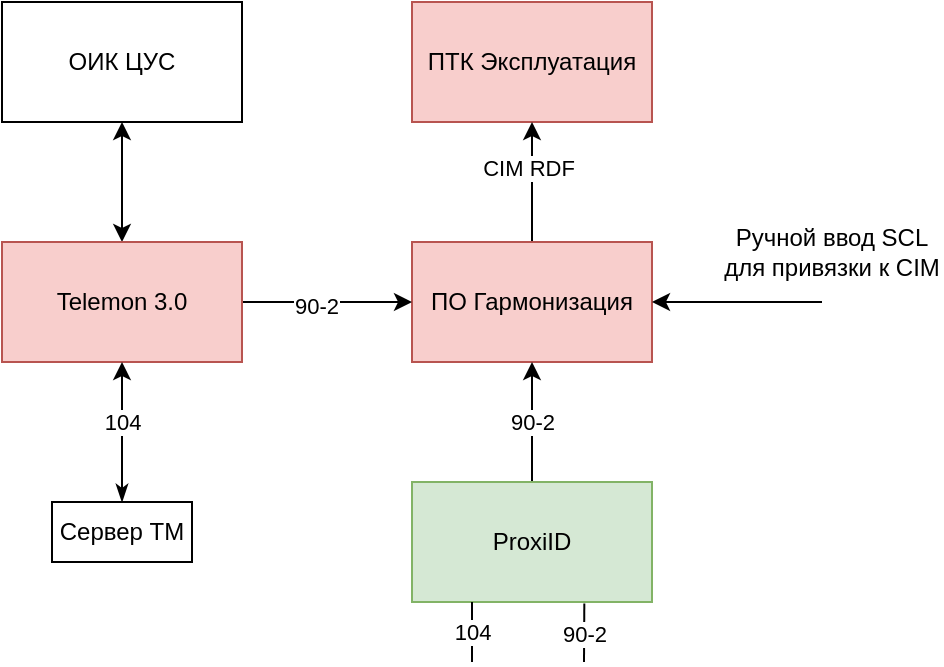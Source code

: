 <mxfile version="20.2.7" type="github">
  <diagram id="ko5tzys0TlF7WUGApX0o" name="Page-1">
    <mxGraphModel dx="982" dy="475" grid="1" gridSize="10" guides="1" tooltips="1" connect="1" arrows="1" fold="1" page="1" pageScale="1" pageWidth="850" pageHeight="1100" math="0" shadow="0">
      <root>
        <mxCell id="0" />
        <mxCell id="1" parent="0" />
        <mxCell id="NiBIm0Q60gBQWmjDM7II-1" value="ПТК Эксплуатация" style="rounded=0;whiteSpace=wrap;html=1;fillColor=#f8cecc;strokeColor=#b85450;" vertex="1" parent="1">
          <mxGeometry x="305" y="80" width="120" height="60" as="geometry" />
        </mxCell>
        <mxCell id="NiBIm0Q60gBQWmjDM7II-3" value="" style="edgeStyle=orthogonalEdgeStyle;rounded=0;orthogonalLoop=1;jettySize=auto;html=1;" edge="1" parent="1" source="NiBIm0Q60gBQWmjDM7II-2" target="NiBIm0Q60gBQWmjDM7II-1">
          <mxGeometry relative="1" as="geometry" />
        </mxCell>
        <mxCell id="NiBIm0Q60gBQWmjDM7II-4" value="CIM RDF" style="edgeLabel;html=1;align=center;verticalAlign=middle;resizable=0;points=[];" vertex="1" connectable="0" parent="NiBIm0Q60gBQWmjDM7II-3">
          <mxGeometry x="0.248" y="2" relative="1" as="geometry">
            <mxPoint as="offset" />
          </mxGeometry>
        </mxCell>
        <mxCell id="NiBIm0Q60gBQWmjDM7II-2" value="ПО Гармонизация" style="rounded=0;whiteSpace=wrap;html=1;fillColor=#f8cecc;strokeColor=#b85450;" vertex="1" parent="1">
          <mxGeometry x="305" y="200" width="120" height="60" as="geometry" />
        </mxCell>
        <mxCell id="NiBIm0Q60gBQWmjDM7II-7" value="" style="edgeStyle=orthogonalEdgeStyle;rounded=0;orthogonalLoop=1;jettySize=auto;html=1;startArrow=classic;startFill=1;" edge="1" parent="1" source="NiBIm0Q60gBQWmjDM7II-5" target="NiBIm0Q60gBQWmjDM7II-6">
          <mxGeometry relative="1" as="geometry" />
        </mxCell>
        <mxCell id="NiBIm0Q60gBQWmjDM7II-8" value="" style="edgeStyle=orthogonalEdgeStyle;rounded=0;orthogonalLoop=1;jettySize=auto;html=1;" edge="1" parent="1" source="NiBIm0Q60gBQWmjDM7II-5" target="NiBIm0Q60gBQWmjDM7II-2">
          <mxGeometry relative="1" as="geometry" />
        </mxCell>
        <mxCell id="NiBIm0Q60gBQWmjDM7II-9" value="90-2" style="edgeLabel;html=1;align=center;verticalAlign=middle;resizable=0;points=[];" vertex="1" connectable="0" parent="NiBIm0Q60gBQWmjDM7II-8">
          <mxGeometry x="-0.146" y="-2" relative="1" as="geometry">
            <mxPoint as="offset" />
          </mxGeometry>
        </mxCell>
        <mxCell id="NiBIm0Q60gBQWmjDM7II-5" value="Telemon 3.0" style="rounded=0;whiteSpace=wrap;html=1;fillColor=#f8cecc;strokeColor=#b85450;" vertex="1" parent="1">
          <mxGeometry x="100" y="200" width="120" height="60" as="geometry" />
        </mxCell>
        <mxCell id="NiBIm0Q60gBQWmjDM7II-6" value="ОИК ЦУС" style="rounded=0;whiteSpace=wrap;html=1;" vertex="1" parent="1">
          <mxGeometry x="100" y="80" width="120" height="60" as="geometry" />
        </mxCell>
        <mxCell id="NiBIm0Q60gBQWmjDM7II-11" value="90-2" style="edgeStyle=orthogonalEdgeStyle;rounded=0;orthogonalLoop=1;jettySize=auto;html=1;" edge="1" parent="1" source="NiBIm0Q60gBQWmjDM7II-10" target="NiBIm0Q60gBQWmjDM7II-2">
          <mxGeometry relative="1" as="geometry" />
        </mxCell>
        <mxCell id="NiBIm0Q60gBQWmjDM7II-10" value="ProxiID" style="rounded=0;whiteSpace=wrap;html=1;fillColor=#d5e8d4;strokeColor=#82b366;" vertex="1" parent="1">
          <mxGeometry x="305" y="320" width="120" height="60" as="geometry" />
        </mxCell>
        <mxCell id="NiBIm0Q60gBQWmjDM7II-12" value="104" style="endArrow=none;html=1;rounded=0;entryX=0.25;entryY=1;entryDx=0;entryDy=0;" edge="1" parent="1" target="NiBIm0Q60gBQWmjDM7II-10">
          <mxGeometry width="50" height="50" relative="1" as="geometry">
            <mxPoint x="335" y="410" as="sourcePoint" />
            <mxPoint x="390" y="410" as="targetPoint" />
          </mxGeometry>
        </mxCell>
        <mxCell id="NiBIm0Q60gBQWmjDM7II-13" value="90-2" style="endArrow=none;html=1;rounded=0;entryX=0.718;entryY=1.012;entryDx=0;entryDy=0;entryPerimeter=0;" edge="1" parent="1" target="NiBIm0Q60gBQWmjDM7II-10">
          <mxGeometry width="50" height="50" relative="1" as="geometry">
            <mxPoint x="391" y="410" as="sourcePoint" />
            <mxPoint x="420" y="400" as="targetPoint" />
          </mxGeometry>
        </mxCell>
        <mxCell id="NiBIm0Q60gBQWmjDM7II-15" style="edgeStyle=orthogonalEdgeStyle;rounded=0;orthogonalLoop=1;jettySize=auto;html=1;entryX=0.5;entryY=1;entryDx=0;entryDy=0;startArrow=classicThin;startFill=1;" edge="1" parent="1" source="NiBIm0Q60gBQWmjDM7II-14" target="NiBIm0Q60gBQWmjDM7II-5">
          <mxGeometry relative="1" as="geometry" />
        </mxCell>
        <mxCell id="NiBIm0Q60gBQWmjDM7II-16" value="104" style="edgeLabel;html=1;align=center;verticalAlign=middle;resizable=0;points=[];" vertex="1" connectable="0" parent="NiBIm0Q60gBQWmjDM7II-15">
          <mxGeometry x="-0.231" relative="1" as="geometry">
            <mxPoint y="-13" as="offset" />
          </mxGeometry>
        </mxCell>
        <mxCell id="NiBIm0Q60gBQWmjDM7II-14" value="Сервер ТМ" style="rounded=0;whiteSpace=wrap;html=1;" vertex="1" parent="1">
          <mxGeometry x="125" y="330" width="70" height="30" as="geometry" />
        </mxCell>
        <mxCell id="NiBIm0Q60gBQWmjDM7II-17" value="" style="endArrow=classic;html=1;rounded=0;entryX=1;entryY=0.5;entryDx=0;entryDy=0;" edge="1" parent="1" target="NiBIm0Q60gBQWmjDM7II-2">
          <mxGeometry width="50" height="50" relative="1" as="geometry">
            <mxPoint x="510" y="230" as="sourcePoint" />
            <mxPoint x="510" y="210" as="targetPoint" />
          </mxGeometry>
        </mxCell>
        <mxCell id="NiBIm0Q60gBQWmjDM7II-18" value="Ручной ввод SCL для привязки к CIM" style="text;html=1;strokeColor=none;fillColor=none;align=center;verticalAlign=middle;whiteSpace=wrap;rounded=0;" vertex="1" parent="1">
          <mxGeometry x="460" y="190" width="110" height="30" as="geometry" />
        </mxCell>
      </root>
    </mxGraphModel>
  </diagram>
</mxfile>
